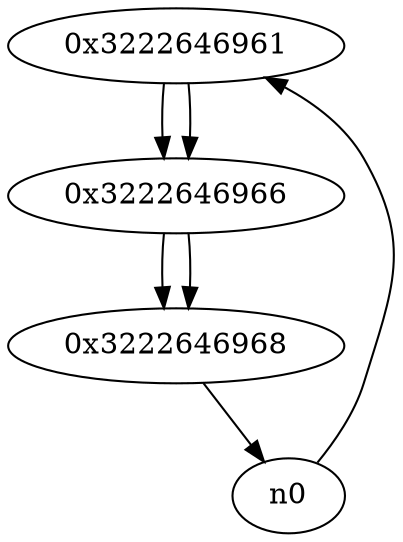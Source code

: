 digraph G{
/* nodes */
  n1 [label="0x3222646961"]
  n2 [label="0x3222646966"]
  n3 [label="0x3222646968"]
/* edges */
n1 -> n2;
n0 -> n1;
n2 -> n3;
n1 -> n2;
n3 -> n0;
n2 -> n3;
}
